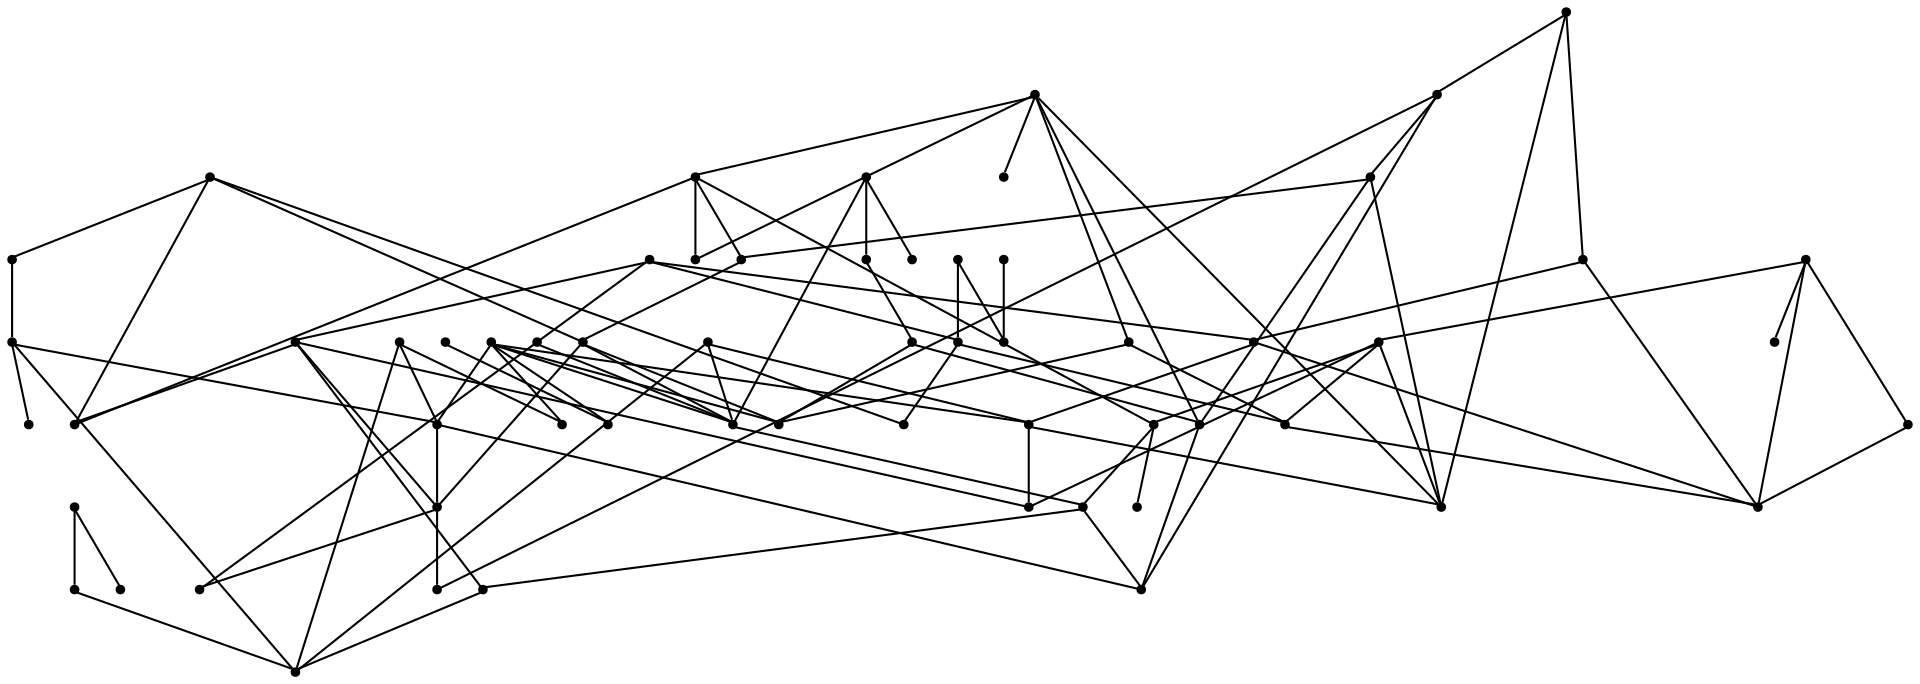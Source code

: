 strict graph {
    splines="line";
    node [margin=0 shape=point style=filled];

    0 [label="n0"]
    1 [label="n1"]
    2 [label="n2"]
    3 [label="n3"]
    4 [label="n4"]
    5 [label="n5"]
    6 [label="n6"]
    7 [label="n7"]
    8 [label="n8"]
    9 [label="n9"]
    10 [label="n10"]
    11 [label="n11"]
    12 [label="n12"]
    13 [label="n13"]
    14 [label="n14"]
    15 [label="n15"]
    16 [label="n16"]
    17 [label="n17"]
    18 [label="n18"]
    19 [label="n19"]
    20 [label="n20"]
    21 [label="n21"]
    22 [label="n22"]
    23 [label="n23"]
    24 [label="n24"]
    25 [label="n25"]
    26 [label="n26"]
    27 [label="n27"]
    28 [label="n28"]
    29 [label="n29"]
    30 [label="n30"]
    31 [label="n31"]
    32 [label="n32"]
    33 [label="n33"]
    34 [label="n34"]
    35 [label="n35"]
    36 [label="n36"]
    37 [label="n37"]
    38 [label="n38"]
    39 [label="n39"]
    40 [label="n40"]
    41 [label="n41"]
    42 [label="n42"]
    43 [label="n43"]
    44 [label="n44"]
    45 [label="n45"]
    46 [label="n46"]
    47 [label="n47"]
    48 [label="n48"]
    49 [label="n49"]
    50 [label="n50"]
    51 [label="n51"]
    52 [label="n52"]
    53 [label="n53"]
    54 [label="n54"]
    55 [label="n55"]
    56 [label="n56"]
    57 [label="n57"]
    58 [label="n58"]
    59 [label="n59"]

    0 -- 12
    0 -- 13
    0 -- 18
    0 -- 47
    1 -- 21
    1 -- 29
    1 -- 34
    1 -- 37
    1 -- 42
    1 -- 53
    2 -- 58
    2 -- 15
    2 -- 35
    2 -- 49
    3 -- 9
    3 -- 28
    3 -- 52
    3 -- 51
    3 -- 40
    3 -- 41
    4 -- 21
    5 -- 51
    5 -- 17
    5 -- 22
    6 -- 11
    6 -- 12
    7 -- 20
    7 -- 39
    8 -- 14
    8 -- 23
    8 -- 33
    8 -- 46
    9 -- 28
    9 -- 19
    9 -- 14
    9 -- 31
    10 -- 11
    12 -- 48
    12 -- 46
    13 -- 45
    13 -- 14
    13 -- 43
    13 -- 50
    15 -- 48
    15 -- 19
    15 -- 51
    15 -- 43
    16 -- 34
    16 -- 56
    16 -- 24
    17 -- 18
    17 -- 58
    18 -- 58
    18 -- 37
    19 -- 38
    19 -- 44
    22 -- 26
    22 -- 55
    22 -- 57
    23 -- 32
    24 -- 36
    25 -- 34
    25 -- 37
    25 -- 59
    26 -- 51
    26 -- 31
    26 -- 41
    27 -- 29
    27 -- 42
    27 -- 59
    30 -- 34
    31 -- 33
    32 -- 42
    32 -- 54
    32 -- 59
    33 -- 45
    33 -- 34
    33 -- 53
    34 -- 38
    35 -- 58
    36 -- 41
    36 -- 53
    37 -- 43
    37 -- 51
    38 -- 55
    38 -- 50
    39 -- 59
    40 -- 48
    40 -- 53
    41 -- 55
    42 -- 55
    42 -- 45
    45 -- 47
    45 -- 57
    48 -- 58
    50 -- 59
}